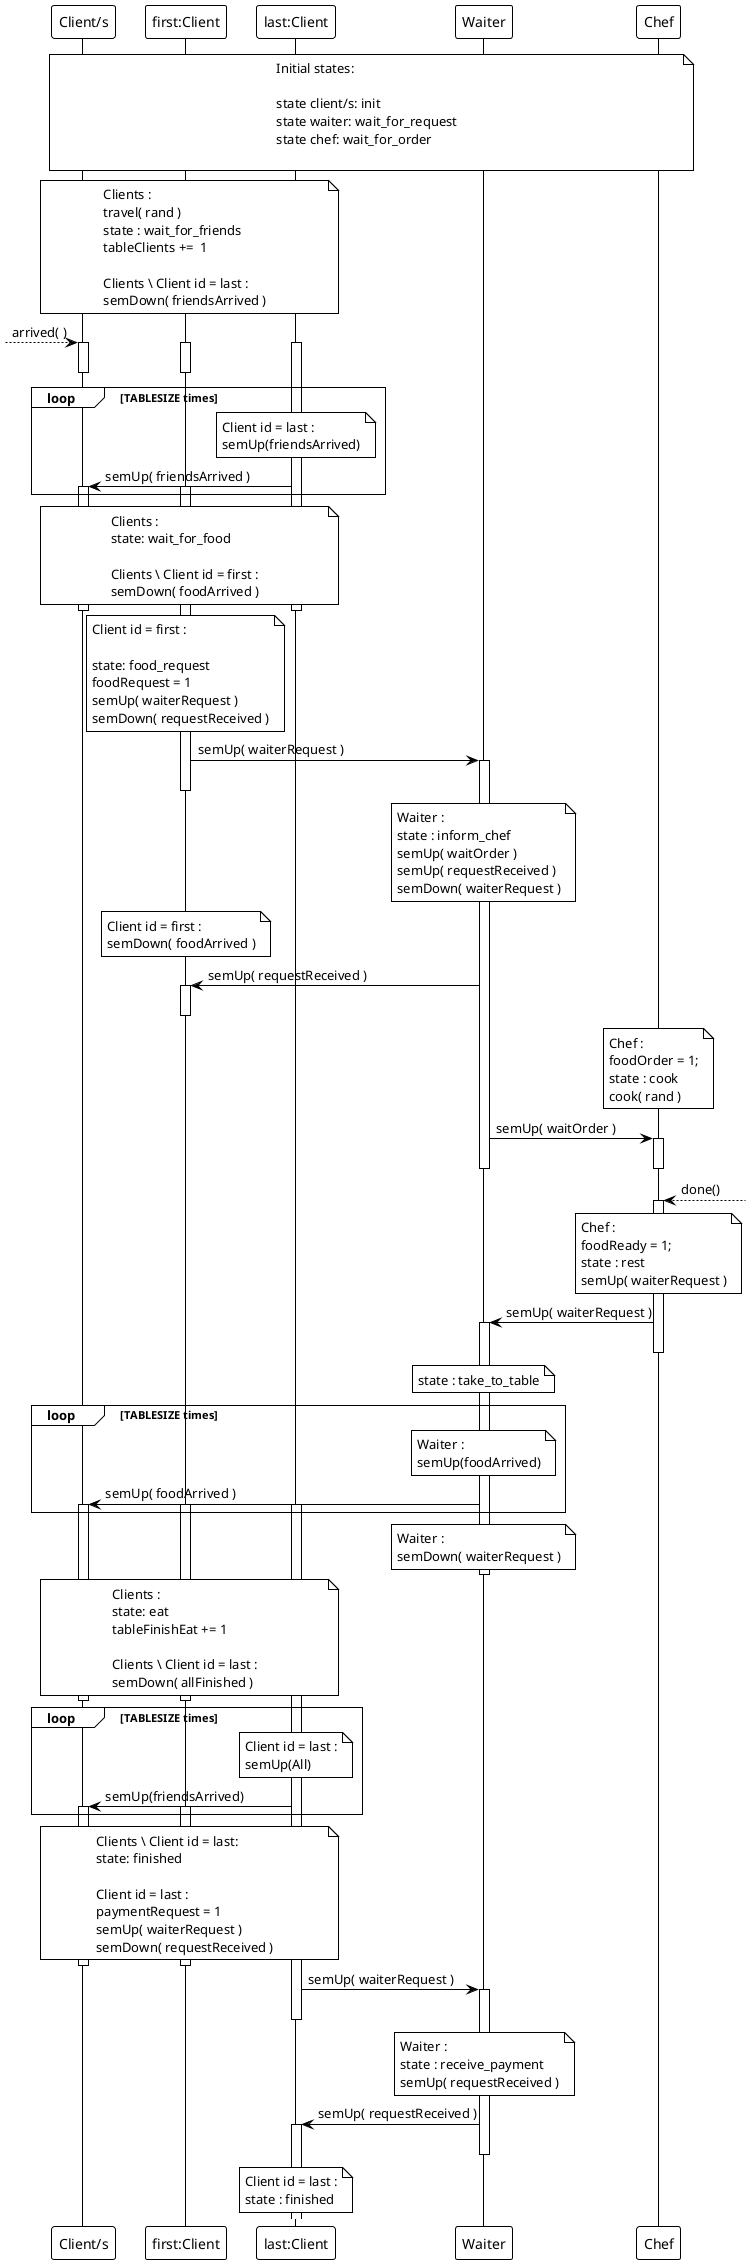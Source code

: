 @startuml client-waiter

!theme plain

participant "Client/s" as ct
participant "first:Client" as f
participant "last:Client" as l
participant Waiter as w
participant Chef as cf

note over ct, cf
Initial states:

state client/s: init
state waiter: wait_for_request
state chef: wait_for_order

end note

note over ct, l
Clients :
travel( rand )
state : wait_for_friends
tableClients +=  1

Clients \ Client id = last :
semDown( friendsArrived )
end note

[--> ct : arrived( )
activate ct
activate f
activate l

deactivate ct
deactivate f



loop TABLESIZE times
note over l
Client id = last :
semUp(friendsArrived)
end note
l->ct :  semUp( friendsArrived )

activate f
activate ct


end

note over ct, l
Clients :
state: wait_for_food

Clients \ Client id = first :
semDown( foodArrived )
end note

deactivate ct
deactivate l

note over f
Client id = first :

state: food_request
foodRequest = 1
semUp( waiterRequest )
semDown( requestReceived )
end note

f -> w ++ : semUp( waiterRequest )
deactivate f

note over w
Waiter :
state : inform_chef
semUp( waitOrder )
semUp( requestReceived )
semDown( waiterRequest )
end note


note over f
Client id = first :
semDown( foodArrived )
end note


w -> f ++ : semUp( requestReceived )
deactivate f

note over cf
Chef :
foodOrder = 1;
state : cook
cook( rand )
end note

w -> cf ++ : semUp( waitOrder )
deactivate cf
deactivate w


cf <--] ++ : done()
note over cf
Chef :
foodReady = 1;
state : rest
semUp( waiterRequest )
end note

cf -> w ++ : semUp( waiterRequest )
deactivate cf

note over w
state : take_to_table
end note

loop TABLESIZE times
note over w
Waiter :
semUp(foodArrived)
end note
w->ct ++ :   semUp( foodArrived )
activate f
activate l
end

note over w
Waiter :
semDown( waiterRequest )
end note

deactivate w

note over ct, l
Clients :
state: eat
tableFinishEat += 1

Clients \ Client id = last :
semDown( allFinished )
end note

deactivate ct
deactivate f

loop TABLESIZE times
note over l
Client id = last :
semUp(All)
end note
l->ct ++ : semUp(friendsArrived)
activate f
end

note over ct, l
Clients \ Client id = last:
state: finished

Client id = last :
paymentRequest = 1
semUp( waiterRequest )
semDown( requestReceived )
end note

deactivate ct
deactivate f

l -> w ++ : semUp( waiterRequest )
deactivate l

note over w
Waiter :
state : receive_payment
semUp( requestReceived )
end note

w -> l ++ : semUp( requestReceived )
deactivate w

note over l
Client id = last :
state : finished
end note

@enduml